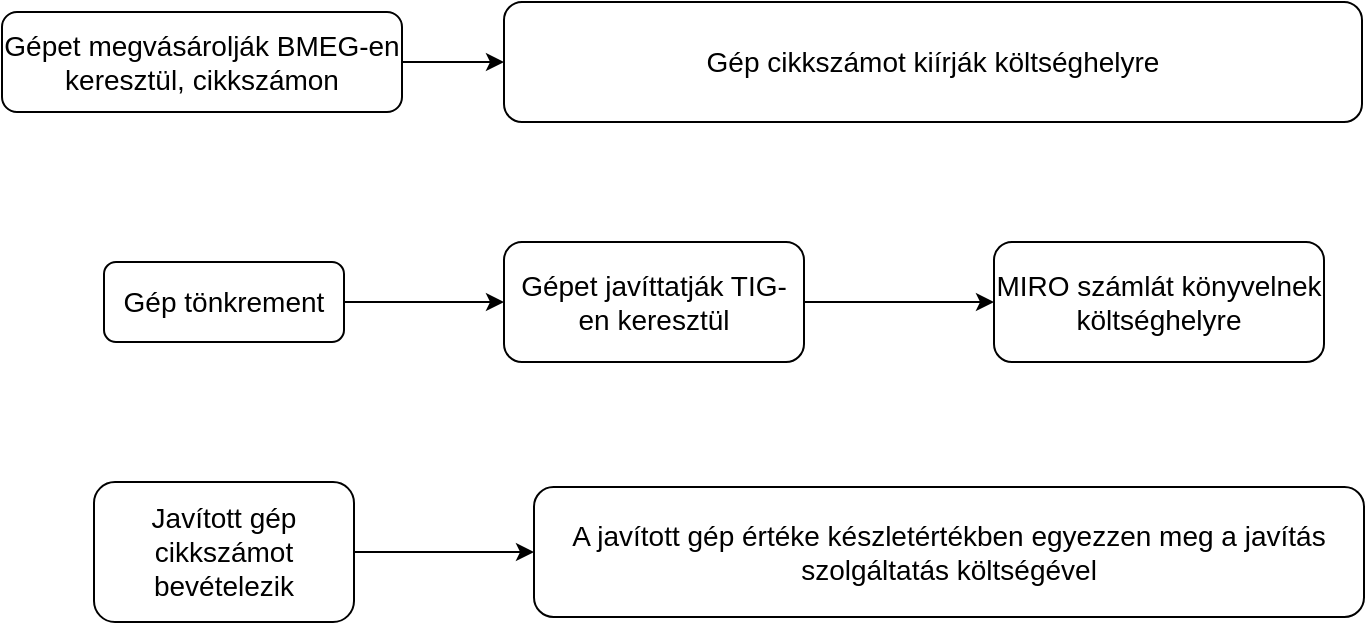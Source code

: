 <mxfile version="22.1.9" type="github">
  <diagram id="C5RBs43oDa-KdzZeNtuy" name="Page-1">
    <mxGraphModel dx="1050" dy="538" grid="1" gridSize="10" guides="1" tooltips="1" connect="1" arrows="1" fold="1" page="1" pageScale="1" pageWidth="827" pageHeight="1169" math="0" shadow="0">
      <root>
        <mxCell id="WIyWlLk6GJQsqaUBKTNV-0" />
        <mxCell id="WIyWlLk6GJQsqaUBKTNV-1" parent="WIyWlLk6GJQsqaUBKTNV-0" />
        <mxCell id="nkFL1_MIGFsqh9c0IYvb-1" value="" style="edgeStyle=orthogonalEdgeStyle;rounded=0;orthogonalLoop=1;jettySize=auto;html=1;fontSize=14;" edge="1" parent="WIyWlLk6GJQsqaUBKTNV-1" source="WIyWlLk6GJQsqaUBKTNV-3" target="nkFL1_MIGFsqh9c0IYvb-0">
          <mxGeometry relative="1" as="geometry" />
        </mxCell>
        <mxCell id="WIyWlLk6GJQsqaUBKTNV-3" value="Gép tönkrement" style="rounded=1;whiteSpace=wrap;html=1;fontSize=14;glass=0;strokeWidth=1;shadow=0;" parent="WIyWlLk6GJQsqaUBKTNV-1" vertex="1">
          <mxGeometry x="101" y="210" width="120" height="40" as="geometry" />
        </mxCell>
        <mxCell id="nkFL1_MIGFsqh9c0IYvb-3" value="" style="edgeStyle=orthogonalEdgeStyle;rounded=0;orthogonalLoop=1;jettySize=auto;html=1;fontSize=14;" edge="1" parent="WIyWlLk6GJQsqaUBKTNV-1" source="nkFL1_MIGFsqh9c0IYvb-0" target="nkFL1_MIGFsqh9c0IYvb-2">
          <mxGeometry relative="1" as="geometry" />
        </mxCell>
        <mxCell id="nkFL1_MIGFsqh9c0IYvb-0" value="Gépet javíttatják TIG-en keresztül" style="whiteSpace=wrap;html=1;rounded=1;glass=0;strokeWidth=1;shadow=0;fontSize=14;" vertex="1" parent="WIyWlLk6GJQsqaUBKTNV-1">
          <mxGeometry x="301" y="200" width="150" height="60" as="geometry" />
        </mxCell>
        <mxCell id="nkFL1_MIGFsqh9c0IYvb-2" value="MIRO számlát könyvelnek költséghelyre" style="whiteSpace=wrap;html=1;rounded=1;glass=0;strokeWidth=1;shadow=0;fontSize=14;" vertex="1" parent="WIyWlLk6GJQsqaUBKTNV-1">
          <mxGeometry x="546" y="200" width="165" height="60" as="geometry" />
        </mxCell>
        <mxCell id="nkFL1_MIGFsqh9c0IYvb-6" value="" style="edgeStyle=orthogonalEdgeStyle;rounded=0;orthogonalLoop=1;jettySize=auto;html=1;" edge="1" parent="WIyWlLk6GJQsqaUBKTNV-1" source="nkFL1_MIGFsqh9c0IYvb-4" target="nkFL1_MIGFsqh9c0IYvb-5">
          <mxGeometry relative="1" as="geometry" />
        </mxCell>
        <mxCell id="nkFL1_MIGFsqh9c0IYvb-4" value="Javított gép cikkszámot bevételezik" style="rounded=1;whiteSpace=wrap;html=1;fontSize=14;glass=0;strokeWidth=1;shadow=0;" vertex="1" parent="WIyWlLk6GJQsqaUBKTNV-1">
          <mxGeometry x="96" y="320" width="130" height="70" as="geometry" />
        </mxCell>
        <mxCell id="nkFL1_MIGFsqh9c0IYvb-5" value="A javított gép értéke készletértékben egyezzen meg a javítás szolgáltatás költségével" style="whiteSpace=wrap;html=1;fontSize=14;rounded=1;glass=0;strokeWidth=1;shadow=0;" vertex="1" parent="WIyWlLk6GJQsqaUBKTNV-1">
          <mxGeometry x="316" y="322.5" width="415" height="65" as="geometry" />
        </mxCell>
        <mxCell id="nkFL1_MIGFsqh9c0IYvb-7" value="" style="edgeStyle=orthogonalEdgeStyle;rounded=0;orthogonalLoop=1;jettySize=auto;html=1;fontSize=14;" edge="1" parent="WIyWlLk6GJQsqaUBKTNV-1" source="nkFL1_MIGFsqh9c0IYvb-8" target="nkFL1_MIGFsqh9c0IYvb-9">
          <mxGeometry relative="1" as="geometry" />
        </mxCell>
        <mxCell id="nkFL1_MIGFsqh9c0IYvb-8" value="Gépet megvásárolják BMEG-en keresztül, cikkszámon" style="rounded=1;whiteSpace=wrap;html=1;fontSize=14;glass=0;strokeWidth=1;shadow=0;" vertex="1" parent="WIyWlLk6GJQsqaUBKTNV-1">
          <mxGeometry x="50" y="85" width="200" height="50" as="geometry" />
        </mxCell>
        <mxCell id="nkFL1_MIGFsqh9c0IYvb-9" value="Gép cikkszámot kiírják költséghelyre" style="whiteSpace=wrap;html=1;rounded=1;glass=0;strokeWidth=1;shadow=0;fontSize=14;" vertex="1" parent="WIyWlLk6GJQsqaUBKTNV-1">
          <mxGeometry x="301" y="80" width="429" height="60" as="geometry" />
        </mxCell>
      </root>
    </mxGraphModel>
  </diagram>
</mxfile>
